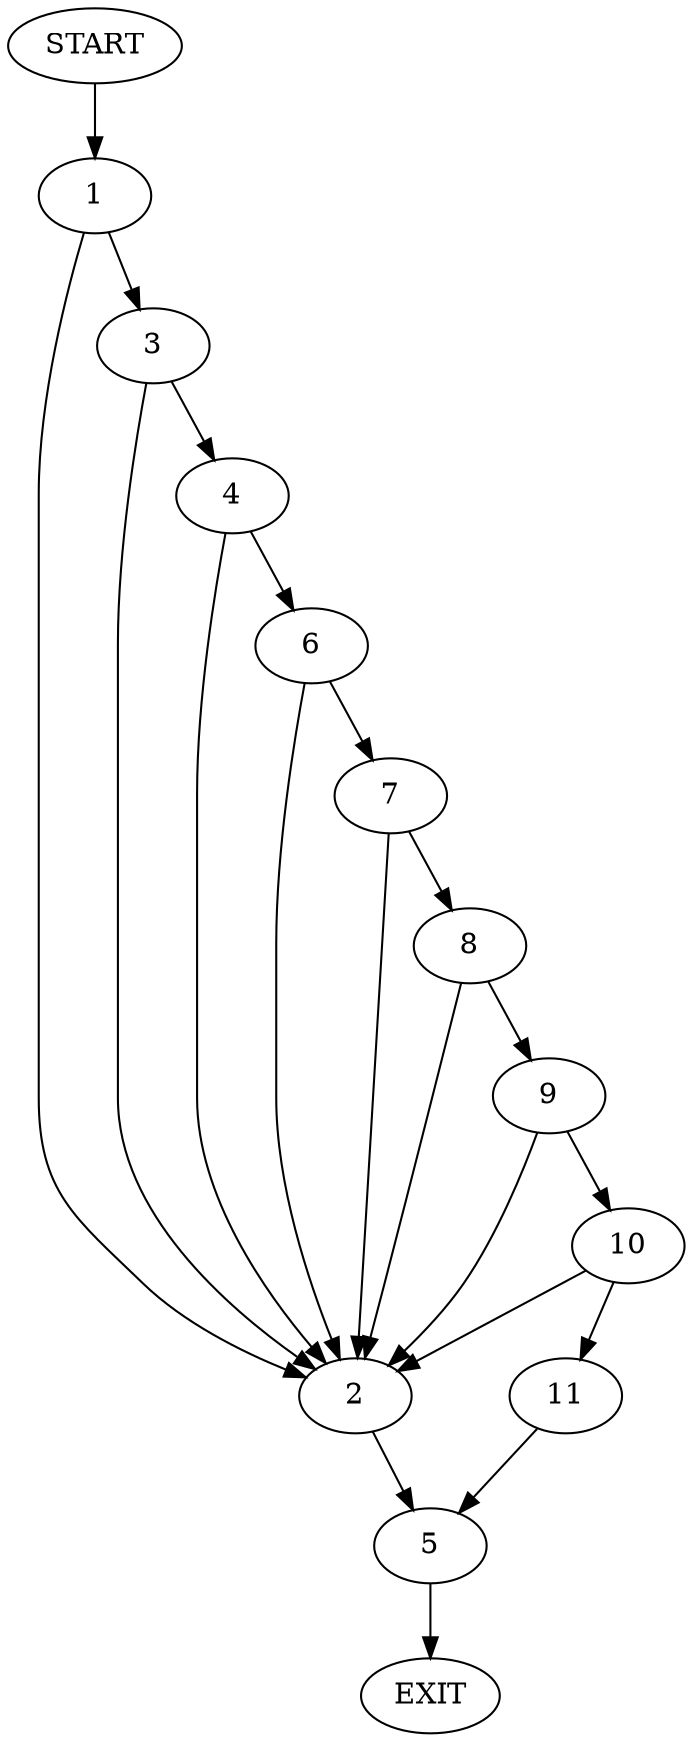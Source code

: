 digraph {
0 [label="START"]
12 [label="EXIT"]
0 -> 1
1 -> 2
1 -> 3
3 -> 4
3 -> 2
2 -> 5
4 -> 2
4 -> 6
6 -> 7
6 -> 2
7 -> 2
7 -> 8
8 -> 2
8 -> 9
9 -> 10
9 -> 2
10 -> 2
10 -> 11
11 -> 5
5 -> 12
}
